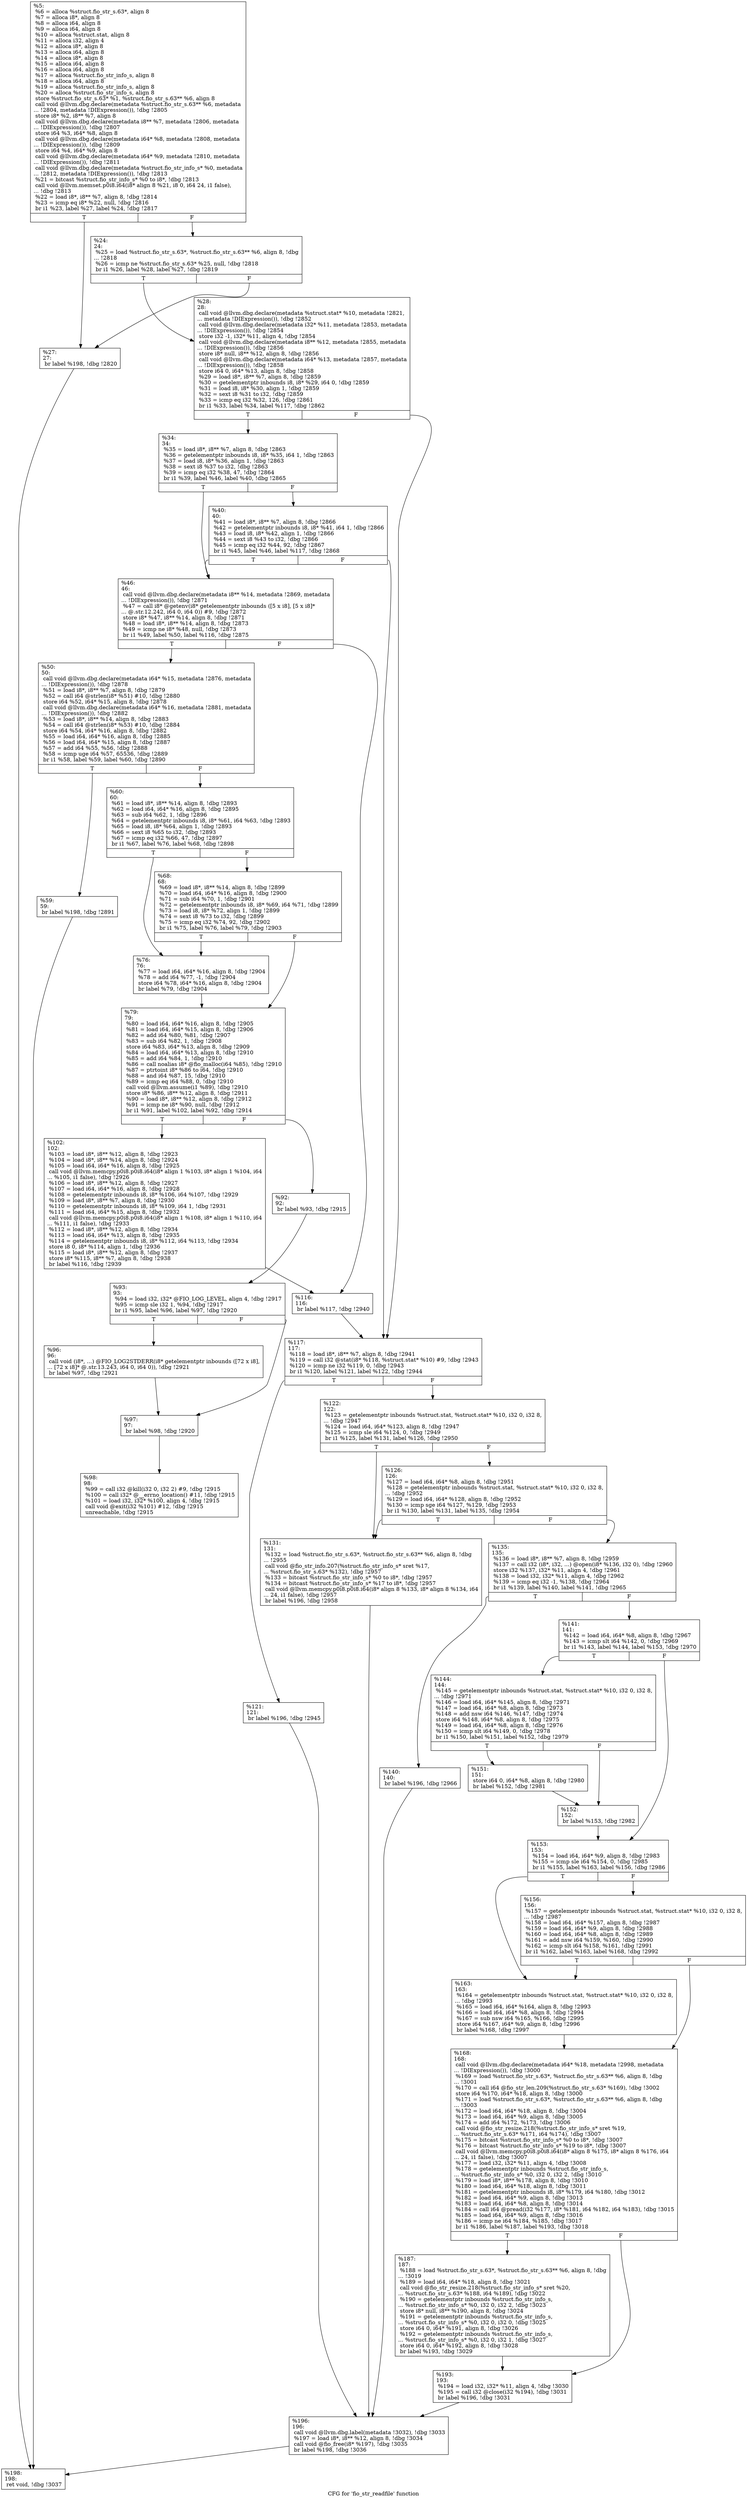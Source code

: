 digraph "CFG for 'fio_str_readfile' function" {
	label="CFG for 'fio_str_readfile' function";

	Node0x556851589c20 [shape=record,label="{%5:\l  %6 = alloca %struct.fio_str_s.63*, align 8\l  %7 = alloca i8*, align 8\l  %8 = alloca i64, align 8\l  %9 = alloca i64, align 8\l  %10 = alloca %struct.stat, align 8\l  %11 = alloca i32, align 4\l  %12 = alloca i8*, align 8\l  %13 = alloca i64, align 8\l  %14 = alloca i8*, align 8\l  %15 = alloca i64, align 8\l  %16 = alloca i64, align 8\l  %17 = alloca %struct.fio_str_info_s, align 8\l  %18 = alloca i64, align 8\l  %19 = alloca %struct.fio_str_info_s, align 8\l  %20 = alloca %struct.fio_str_info_s, align 8\l  store %struct.fio_str_s.63* %1, %struct.fio_str_s.63** %6, align 8\l  call void @llvm.dbg.declare(metadata %struct.fio_str_s.63** %6, metadata\l... !2804, metadata !DIExpression()), !dbg !2805\l  store i8* %2, i8** %7, align 8\l  call void @llvm.dbg.declare(metadata i8** %7, metadata !2806, metadata\l... !DIExpression()), !dbg !2807\l  store i64 %3, i64* %8, align 8\l  call void @llvm.dbg.declare(metadata i64* %8, metadata !2808, metadata\l... !DIExpression()), !dbg !2809\l  store i64 %4, i64* %9, align 8\l  call void @llvm.dbg.declare(metadata i64* %9, metadata !2810, metadata\l... !DIExpression()), !dbg !2811\l  call void @llvm.dbg.declare(metadata %struct.fio_str_info_s* %0, metadata\l... !2812, metadata !DIExpression()), !dbg !2813\l  %21 = bitcast %struct.fio_str_info_s* %0 to i8*, !dbg !2813\l  call void @llvm.memset.p0i8.i64(i8* align 8 %21, i8 0, i64 24, i1 false),\l... !dbg !2813\l  %22 = load i8*, i8** %7, align 8, !dbg !2814\l  %23 = icmp eq i8* %22, null, !dbg !2816\l  br i1 %23, label %27, label %24, !dbg !2817\l|{<s0>T|<s1>F}}"];
	Node0x556851589c20:s0 -> Node0x556852095450;
	Node0x556851589c20:s1 -> Node0x556852095400;
	Node0x556852095400 [shape=record,label="{%24:\l24:                                               \l  %25 = load %struct.fio_str_s.63*, %struct.fio_str_s.63** %6, align 8, !dbg\l... !2818\l  %26 = icmp ne %struct.fio_str_s.63* %25, null, !dbg !2818\l  br i1 %26, label %28, label %27, !dbg !2819\l|{<s0>T|<s1>F}}"];
	Node0x556852095400:s0 -> Node0x5568520954a0;
	Node0x556852095400:s1 -> Node0x556852095450;
	Node0x556852095450 [shape=record,label="{%27:\l27:                                               \l  br label %198, !dbg !2820\l}"];
	Node0x556852095450 -> Node0x556852095f90;
	Node0x5568520954a0 [shape=record,label="{%28:\l28:                                               \l  call void @llvm.dbg.declare(metadata %struct.stat* %10, metadata !2821,\l... metadata !DIExpression()), !dbg !2852\l  call void @llvm.dbg.declare(metadata i32* %11, metadata !2853, metadata\l... !DIExpression()), !dbg !2854\l  store i32 -1, i32* %11, align 4, !dbg !2854\l  call void @llvm.dbg.declare(metadata i8** %12, metadata !2855, metadata\l... !DIExpression()), !dbg !2856\l  store i8* null, i8** %12, align 8, !dbg !2856\l  call void @llvm.dbg.declare(metadata i64* %13, metadata !2857, metadata\l... !DIExpression()), !dbg !2858\l  store i64 0, i64* %13, align 8, !dbg !2858\l  %29 = load i8*, i8** %7, align 8, !dbg !2859\l  %30 = getelementptr inbounds i8, i8* %29, i64 0, !dbg !2859\l  %31 = load i8, i8* %30, align 1, !dbg !2859\l  %32 = sext i8 %31 to i32, !dbg !2859\l  %33 = icmp eq i32 %32, 126, !dbg !2861\l  br i1 %33, label %34, label %117, !dbg !2862\l|{<s0>T|<s1>F}}"];
	Node0x5568520954a0:s0 -> Node0x5568520954f0;
	Node0x5568520954a0:s1 -> Node0x5568520959f0;
	Node0x5568520954f0 [shape=record,label="{%34:\l34:                                               \l  %35 = load i8*, i8** %7, align 8, !dbg !2863\l  %36 = getelementptr inbounds i8, i8* %35, i64 1, !dbg !2863\l  %37 = load i8, i8* %36, align 1, !dbg !2863\l  %38 = sext i8 %37 to i32, !dbg !2863\l  %39 = icmp eq i32 %38, 47, !dbg !2864\l  br i1 %39, label %46, label %40, !dbg !2865\l|{<s0>T|<s1>F}}"];
	Node0x5568520954f0:s0 -> Node0x556852095590;
	Node0x5568520954f0:s1 -> Node0x556852095540;
	Node0x556852095540 [shape=record,label="{%40:\l40:                                               \l  %41 = load i8*, i8** %7, align 8, !dbg !2866\l  %42 = getelementptr inbounds i8, i8* %41, i64 1, !dbg !2866\l  %43 = load i8, i8* %42, align 1, !dbg !2866\l  %44 = sext i8 %43 to i32, !dbg !2866\l  %45 = icmp eq i32 %44, 92, !dbg !2867\l  br i1 %45, label %46, label %117, !dbg !2868\l|{<s0>T|<s1>F}}"];
	Node0x556852095540:s0 -> Node0x556852095590;
	Node0x556852095540:s1 -> Node0x5568520959f0;
	Node0x556852095590 [shape=record,label="{%46:\l46:                                               \l  call void @llvm.dbg.declare(metadata i8** %14, metadata !2869, metadata\l... !DIExpression()), !dbg !2871\l  %47 = call i8* @getenv(i8* getelementptr inbounds ([5 x i8], [5 x i8]*\l... @.str.12.242, i64 0, i64 0)) #9, !dbg !2872\l  store i8* %47, i8** %14, align 8, !dbg !2871\l  %48 = load i8*, i8** %14, align 8, !dbg !2873\l  %49 = icmp ne i8* %48, null, !dbg !2873\l  br i1 %49, label %50, label %116, !dbg !2875\l|{<s0>T|<s1>F}}"];
	Node0x556852095590:s0 -> Node0x5568520955e0;
	Node0x556852095590:s1 -> Node0x5568520959a0;
	Node0x5568520955e0 [shape=record,label="{%50:\l50:                                               \l  call void @llvm.dbg.declare(metadata i64* %15, metadata !2876, metadata\l... !DIExpression()), !dbg !2878\l  %51 = load i8*, i8** %7, align 8, !dbg !2879\l  %52 = call i64 @strlen(i8* %51) #10, !dbg !2880\l  store i64 %52, i64* %15, align 8, !dbg !2878\l  call void @llvm.dbg.declare(metadata i64* %16, metadata !2881, metadata\l... !DIExpression()), !dbg !2882\l  %53 = load i8*, i8** %14, align 8, !dbg !2883\l  %54 = call i64 @strlen(i8* %53) #10, !dbg !2884\l  store i64 %54, i64* %16, align 8, !dbg !2882\l  %55 = load i64, i64* %16, align 8, !dbg !2885\l  %56 = load i64, i64* %15, align 8, !dbg !2887\l  %57 = add i64 %55, %56, !dbg !2888\l  %58 = icmp uge i64 %57, 65536, !dbg !2889\l  br i1 %58, label %59, label %60, !dbg !2890\l|{<s0>T|<s1>F}}"];
	Node0x5568520955e0:s0 -> Node0x556852095630;
	Node0x5568520955e0:s1 -> Node0x556852095680;
	Node0x556852095630 [shape=record,label="{%59:\l59:                                               \l  br label %198, !dbg !2891\l}"];
	Node0x556852095630 -> Node0x556852095f90;
	Node0x556852095680 [shape=record,label="{%60:\l60:                                               \l  %61 = load i8*, i8** %14, align 8, !dbg !2893\l  %62 = load i64, i64* %16, align 8, !dbg !2895\l  %63 = sub i64 %62, 1, !dbg !2896\l  %64 = getelementptr inbounds i8, i8* %61, i64 %63, !dbg !2893\l  %65 = load i8, i8* %64, align 1, !dbg !2893\l  %66 = sext i8 %65 to i32, !dbg !2893\l  %67 = icmp eq i32 %66, 47, !dbg !2897\l  br i1 %67, label %76, label %68, !dbg !2898\l|{<s0>T|<s1>F}}"];
	Node0x556852095680:s0 -> Node0x556852095720;
	Node0x556852095680:s1 -> Node0x5568520956d0;
	Node0x5568520956d0 [shape=record,label="{%68:\l68:                                               \l  %69 = load i8*, i8** %14, align 8, !dbg !2899\l  %70 = load i64, i64* %16, align 8, !dbg !2900\l  %71 = sub i64 %70, 1, !dbg !2901\l  %72 = getelementptr inbounds i8, i8* %69, i64 %71, !dbg !2899\l  %73 = load i8, i8* %72, align 1, !dbg !2899\l  %74 = sext i8 %73 to i32, !dbg !2899\l  %75 = icmp eq i32 %74, 92, !dbg !2902\l  br i1 %75, label %76, label %79, !dbg !2903\l|{<s0>T|<s1>F}}"];
	Node0x5568520956d0:s0 -> Node0x556852095720;
	Node0x5568520956d0:s1 -> Node0x556852095770;
	Node0x556852095720 [shape=record,label="{%76:\l76:                                               \l  %77 = load i64, i64* %16, align 8, !dbg !2904\l  %78 = add i64 %77, -1, !dbg !2904\l  store i64 %78, i64* %16, align 8, !dbg !2904\l  br label %79, !dbg !2904\l}"];
	Node0x556852095720 -> Node0x556852095770;
	Node0x556852095770 [shape=record,label="{%79:\l79:                                               \l  %80 = load i64, i64* %16, align 8, !dbg !2905\l  %81 = load i64, i64* %15, align 8, !dbg !2906\l  %82 = add i64 %80, %81, !dbg !2907\l  %83 = sub i64 %82, 1, !dbg !2908\l  store i64 %83, i64* %13, align 8, !dbg !2909\l  %84 = load i64, i64* %13, align 8, !dbg !2910\l  %85 = add i64 %84, 1, !dbg !2910\l  %86 = call noalias i8* @fio_malloc(i64 %85), !dbg !2910\l  %87 = ptrtoint i8* %86 to i64, !dbg !2910\l  %88 = and i64 %87, 15, !dbg !2910\l  %89 = icmp eq i64 %88, 0, !dbg !2910\l  call void @llvm.assume(i1 %89), !dbg !2910\l  store i8* %86, i8** %12, align 8, !dbg !2911\l  %90 = load i8*, i8** %12, align 8, !dbg !2912\l  %91 = icmp ne i8* %90, null, !dbg !2912\l  br i1 %91, label %102, label %92, !dbg !2914\l|{<s0>T|<s1>F}}"];
	Node0x556852095770:s0 -> Node0x556852095950;
	Node0x556852095770:s1 -> Node0x5568520957c0;
	Node0x5568520957c0 [shape=record,label="{%92:\l92:                                               \l  br label %93, !dbg !2915\l}"];
	Node0x5568520957c0 -> Node0x556852095810;
	Node0x556852095810 [shape=record,label="{%93:\l93:                                               \l  %94 = load i32, i32* @FIO_LOG_LEVEL, align 4, !dbg !2917\l  %95 = icmp sle i32 1, %94, !dbg !2917\l  br i1 %95, label %96, label %97, !dbg !2920\l|{<s0>T|<s1>F}}"];
	Node0x556852095810:s0 -> Node0x556852095860;
	Node0x556852095810:s1 -> Node0x5568520958b0;
	Node0x556852095860 [shape=record,label="{%96:\l96:                                               \l  call void (i8*, ...) @FIO_LOG2STDERR(i8* getelementptr inbounds ([72 x i8],\l... [72 x i8]* @.str.13.243, i64 0, i64 0)), !dbg !2921\l  br label %97, !dbg !2921\l}"];
	Node0x556852095860 -> Node0x5568520958b0;
	Node0x5568520958b0 [shape=record,label="{%97:\l97:                                               \l  br label %98, !dbg !2920\l}"];
	Node0x5568520958b0 -> Node0x556852095900;
	Node0x556852095900 [shape=record,label="{%98:\l98:                                               \l  %99 = call i32 @kill(i32 0, i32 2) #9, !dbg !2915\l  %100 = call i32* @__errno_location() #11, !dbg !2915\l  %101 = load i32, i32* %100, align 4, !dbg !2915\l  call void @exit(i32 %101) #12, !dbg !2915\l  unreachable, !dbg !2915\l}"];
	Node0x556852095950 [shape=record,label="{%102:\l102:                                              \l  %103 = load i8*, i8** %12, align 8, !dbg !2923\l  %104 = load i8*, i8** %14, align 8, !dbg !2924\l  %105 = load i64, i64* %16, align 8, !dbg !2925\l  call void @llvm.memcpy.p0i8.p0i8.i64(i8* align 1 %103, i8* align 1 %104, i64\l... %105, i1 false), !dbg !2926\l  %106 = load i8*, i8** %12, align 8, !dbg !2927\l  %107 = load i64, i64* %16, align 8, !dbg !2928\l  %108 = getelementptr inbounds i8, i8* %106, i64 %107, !dbg !2929\l  %109 = load i8*, i8** %7, align 8, !dbg !2930\l  %110 = getelementptr inbounds i8, i8* %109, i64 1, !dbg !2931\l  %111 = load i64, i64* %15, align 8, !dbg !2932\l  call void @llvm.memcpy.p0i8.p0i8.i64(i8* align 1 %108, i8* align 1 %110, i64\l... %111, i1 false), !dbg !2933\l  %112 = load i8*, i8** %12, align 8, !dbg !2934\l  %113 = load i64, i64* %13, align 8, !dbg !2935\l  %114 = getelementptr inbounds i8, i8* %112, i64 %113, !dbg !2934\l  store i8 0, i8* %114, align 1, !dbg !2936\l  %115 = load i8*, i8** %12, align 8, !dbg !2937\l  store i8* %115, i8** %7, align 8, !dbg !2938\l  br label %116, !dbg !2939\l}"];
	Node0x556852095950 -> Node0x5568520959a0;
	Node0x5568520959a0 [shape=record,label="{%116:\l116:                                              \l  br label %117, !dbg !2940\l}"];
	Node0x5568520959a0 -> Node0x5568520959f0;
	Node0x5568520959f0 [shape=record,label="{%117:\l117:                                              \l  %118 = load i8*, i8** %7, align 8, !dbg !2941\l  %119 = call i32 @stat(i8* %118, %struct.stat* %10) #9, !dbg !2943\l  %120 = icmp ne i32 %119, 0, !dbg !2943\l  br i1 %120, label %121, label %122, !dbg !2944\l|{<s0>T|<s1>F}}"];
	Node0x5568520959f0:s0 -> Node0x556852095a40;
	Node0x5568520959f0:s1 -> Node0x556852095a90;
	Node0x556852095a40 [shape=record,label="{%121:\l121:                                              \l  br label %196, !dbg !2945\l}"];
	Node0x556852095a40 -> Node0x556852095f40;
	Node0x556852095a90 [shape=record,label="{%122:\l122:                                              \l  %123 = getelementptr inbounds %struct.stat, %struct.stat* %10, i32 0, i32 8,\l... !dbg !2947\l  %124 = load i64, i64* %123, align 8, !dbg !2947\l  %125 = icmp sle i64 %124, 0, !dbg !2949\l  br i1 %125, label %131, label %126, !dbg !2950\l|{<s0>T|<s1>F}}"];
	Node0x556852095a90:s0 -> Node0x556852095b30;
	Node0x556852095a90:s1 -> Node0x556852095ae0;
	Node0x556852095ae0 [shape=record,label="{%126:\l126:                                              \l  %127 = load i64, i64* %8, align 8, !dbg !2951\l  %128 = getelementptr inbounds %struct.stat, %struct.stat* %10, i32 0, i32 8,\l... !dbg !2952\l  %129 = load i64, i64* %128, align 8, !dbg !2952\l  %130 = icmp sge i64 %127, %129, !dbg !2953\l  br i1 %130, label %131, label %135, !dbg !2954\l|{<s0>T|<s1>F}}"];
	Node0x556852095ae0:s0 -> Node0x556852095b30;
	Node0x556852095ae0:s1 -> Node0x556852095b80;
	Node0x556852095b30 [shape=record,label="{%131:\l131:                                              \l  %132 = load %struct.fio_str_s.63*, %struct.fio_str_s.63** %6, align 8, !dbg\l... !2955\l  call void @fio_str_info.207(%struct.fio_str_info_s* sret %17,\l... %struct.fio_str_s.63* %132), !dbg !2957\l  %133 = bitcast %struct.fio_str_info_s* %0 to i8*, !dbg !2957\l  %134 = bitcast %struct.fio_str_info_s* %17 to i8*, !dbg !2957\l  call void @llvm.memcpy.p0i8.p0i8.i64(i8* align 8 %133, i8* align 8 %134, i64\l... 24, i1 false), !dbg !2957\l  br label %196, !dbg !2958\l}"];
	Node0x556852095b30 -> Node0x556852095f40;
	Node0x556852095b80 [shape=record,label="{%135:\l135:                                              \l  %136 = load i8*, i8** %7, align 8, !dbg !2959\l  %137 = call i32 (i8*, i32, ...) @open(i8* %136, i32 0), !dbg !2960\l  store i32 %137, i32* %11, align 4, !dbg !2961\l  %138 = load i32, i32* %11, align 4, !dbg !2962\l  %139 = icmp eq i32 -1, %138, !dbg !2964\l  br i1 %139, label %140, label %141, !dbg !2965\l|{<s0>T|<s1>F}}"];
	Node0x556852095b80:s0 -> Node0x556852095bd0;
	Node0x556852095b80:s1 -> Node0x556852095c20;
	Node0x556852095bd0 [shape=record,label="{%140:\l140:                                              \l  br label %196, !dbg !2966\l}"];
	Node0x556852095bd0 -> Node0x556852095f40;
	Node0x556852095c20 [shape=record,label="{%141:\l141:                                              \l  %142 = load i64, i64* %8, align 8, !dbg !2967\l  %143 = icmp slt i64 %142, 0, !dbg !2969\l  br i1 %143, label %144, label %153, !dbg !2970\l|{<s0>T|<s1>F}}"];
	Node0x556852095c20:s0 -> Node0x556852095c70;
	Node0x556852095c20:s1 -> Node0x556852095d60;
	Node0x556852095c70 [shape=record,label="{%144:\l144:                                              \l  %145 = getelementptr inbounds %struct.stat, %struct.stat* %10, i32 0, i32 8,\l... !dbg !2971\l  %146 = load i64, i64* %145, align 8, !dbg !2971\l  %147 = load i64, i64* %8, align 8, !dbg !2973\l  %148 = add nsw i64 %146, %147, !dbg !2974\l  store i64 %148, i64* %8, align 8, !dbg !2975\l  %149 = load i64, i64* %8, align 8, !dbg !2976\l  %150 = icmp slt i64 %149, 0, !dbg !2978\l  br i1 %150, label %151, label %152, !dbg !2979\l|{<s0>T|<s1>F}}"];
	Node0x556852095c70:s0 -> Node0x556852095cc0;
	Node0x556852095c70:s1 -> Node0x556852095d10;
	Node0x556852095cc0 [shape=record,label="{%151:\l151:                                              \l  store i64 0, i64* %8, align 8, !dbg !2980\l  br label %152, !dbg !2981\l}"];
	Node0x556852095cc0 -> Node0x556852095d10;
	Node0x556852095d10 [shape=record,label="{%152:\l152:                                              \l  br label %153, !dbg !2982\l}"];
	Node0x556852095d10 -> Node0x556852095d60;
	Node0x556852095d60 [shape=record,label="{%153:\l153:                                              \l  %154 = load i64, i64* %9, align 8, !dbg !2983\l  %155 = icmp sle i64 %154, 0, !dbg !2985\l  br i1 %155, label %163, label %156, !dbg !2986\l|{<s0>T|<s1>F}}"];
	Node0x556852095d60:s0 -> Node0x556852095e00;
	Node0x556852095d60:s1 -> Node0x556852095db0;
	Node0x556852095db0 [shape=record,label="{%156:\l156:                                              \l  %157 = getelementptr inbounds %struct.stat, %struct.stat* %10, i32 0, i32 8,\l... !dbg !2987\l  %158 = load i64, i64* %157, align 8, !dbg !2987\l  %159 = load i64, i64* %9, align 8, !dbg !2988\l  %160 = load i64, i64* %8, align 8, !dbg !2989\l  %161 = add nsw i64 %159, %160, !dbg !2990\l  %162 = icmp slt i64 %158, %161, !dbg !2991\l  br i1 %162, label %163, label %168, !dbg !2992\l|{<s0>T|<s1>F}}"];
	Node0x556852095db0:s0 -> Node0x556852095e00;
	Node0x556852095db0:s1 -> Node0x556852095e50;
	Node0x556852095e00 [shape=record,label="{%163:\l163:                                              \l  %164 = getelementptr inbounds %struct.stat, %struct.stat* %10, i32 0, i32 8,\l... !dbg !2993\l  %165 = load i64, i64* %164, align 8, !dbg !2993\l  %166 = load i64, i64* %8, align 8, !dbg !2994\l  %167 = sub nsw i64 %165, %166, !dbg !2995\l  store i64 %167, i64* %9, align 8, !dbg !2996\l  br label %168, !dbg !2997\l}"];
	Node0x556852095e00 -> Node0x556852095e50;
	Node0x556852095e50 [shape=record,label="{%168:\l168:                                              \l  call void @llvm.dbg.declare(metadata i64* %18, metadata !2998, metadata\l... !DIExpression()), !dbg !3000\l  %169 = load %struct.fio_str_s.63*, %struct.fio_str_s.63** %6, align 8, !dbg\l... !3001\l  %170 = call i64 @fio_str_len.209(%struct.fio_str_s.63* %169), !dbg !3002\l  store i64 %170, i64* %18, align 8, !dbg !3000\l  %171 = load %struct.fio_str_s.63*, %struct.fio_str_s.63** %6, align 8, !dbg\l... !3003\l  %172 = load i64, i64* %18, align 8, !dbg !3004\l  %173 = load i64, i64* %9, align 8, !dbg !3005\l  %174 = add i64 %172, %173, !dbg !3006\l  call void @fio_str_resize.218(%struct.fio_str_info_s* sret %19,\l... %struct.fio_str_s.63* %171, i64 %174), !dbg !3007\l  %175 = bitcast %struct.fio_str_info_s* %0 to i8*, !dbg !3007\l  %176 = bitcast %struct.fio_str_info_s* %19 to i8*, !dbg !3007\l  call void @llvm.memcpy.p0i8.p0i8.i64(i8* align 8 %175, i8* align 8 %176, i64\l... 24, i1 false), !dbg !3007\l  %177 = load i32, i32* %11, align 4, !dbg !3008\l  %178 = getelementptr inbounds %struct.fio_str_info_s,\l... %struct.fio_str_info_s* %0, i32 0, i32 2, !dbg !3010\l  %179 = load i8*, i8** %178, align 8, !dbg !3010\l  %180 = load i64, i64* %18, align 8, !dbg !3011\l  %181 = getelementptr inbounds i8, i8* %179, i64 %180, !dbg !3012\l  %182 = load i64, i64* %9, align 8, !dbg !3013\l  %183 = load i64, i64* %8, align 8, !dbg !3014\l  %184 = call i64 @pread(i32 %177, i8* %181, i64 %182, i64 %183), !dbg !3015\l  %185 = load i64, i64* %9, align 8, !dbg !3016\l  %186 = icmp ne i64 %184, %185, !dbg !3017\l  br i1 %186, label %187, label %193, !dbg !3018\l|{<s0>T|<s1>F}}"];
	Node0x556852095e50:s0 -> Node0x556852095ea0;
	Node0x556852095e50:s1 -> Node0x556852095ef0;
	Node0x556852095ea0 [shape=record,label="{%187:\l187:                                              \l  %188 = load %struct.fio_str_s.63*, %struct.fio_str_s.63** %6, align 8, !dbg\l... !3019\l  %189 = load i64, i64* %18, align 8, !dbg !3021\l  call void @fio_str_resize.218(%struct.fio_str_info_s* sret %20,\l... %struct.fio_str_s.63* %188, i64 %189), !dbg !3022\l  %190 = getelementptr inbounds %struct.fio_str_info_s,\l... %struct.fio_str_info_s* %0, i32 0, i32 2, !dbg !3023\l  store i8* null, i8** %190, align 8, !dbg !3024\l  %191 = getelementptr inbounds %struct.fio_str_info_s,\l... %struct.fio_str_info_s* %0, i32 0, i32 0, !dbg !3025\l  store i64 0, i64* %191, align 8, !dbg !3026\l  %192 = getelementptr inbounds %struct.fio_str_info_s,\l... %struct.fio_str_info_s* %0, i32 0, i32 1, !dbg !3027\l  store i64 0, i64* %192, align 8, !dbg !3028\l  br label %193, !dbg !3029\l}"];
	Node0x556852095ea0 -> Node0x556852095ef0;
	Node0x556852095ef0 [shape=record,label="{%193:\l193:                                              \l  %194 = load i32, i32* %11, align 4, !dbg !3030\l  %195 = call i32 @close(i32 %194), !dbg !3031\l  br label %196, !dbg !3031\l}"];
	Node0x556852095ef0 -> Node0x556852095f40;
	Node0x556852095f40 [shape=record,label="{%196:\l196:                                              \l  call void @llvm.dbg.label(metadata !3032), !dbg !3033\l  %197 = load i8*, i8** %12, align 8, !dbg !3034\l  call void @fio_free(i8* %197), !dbg !3035\l  br label %198, !dbg !3036\l}"];
	Node0x556852095f40 -> Node0x556852095f90;
	Node0x556852095f90 [shape=record,label="{%198:\l198:                                              \l  ret void, !dbg !3037\l}"];
}
